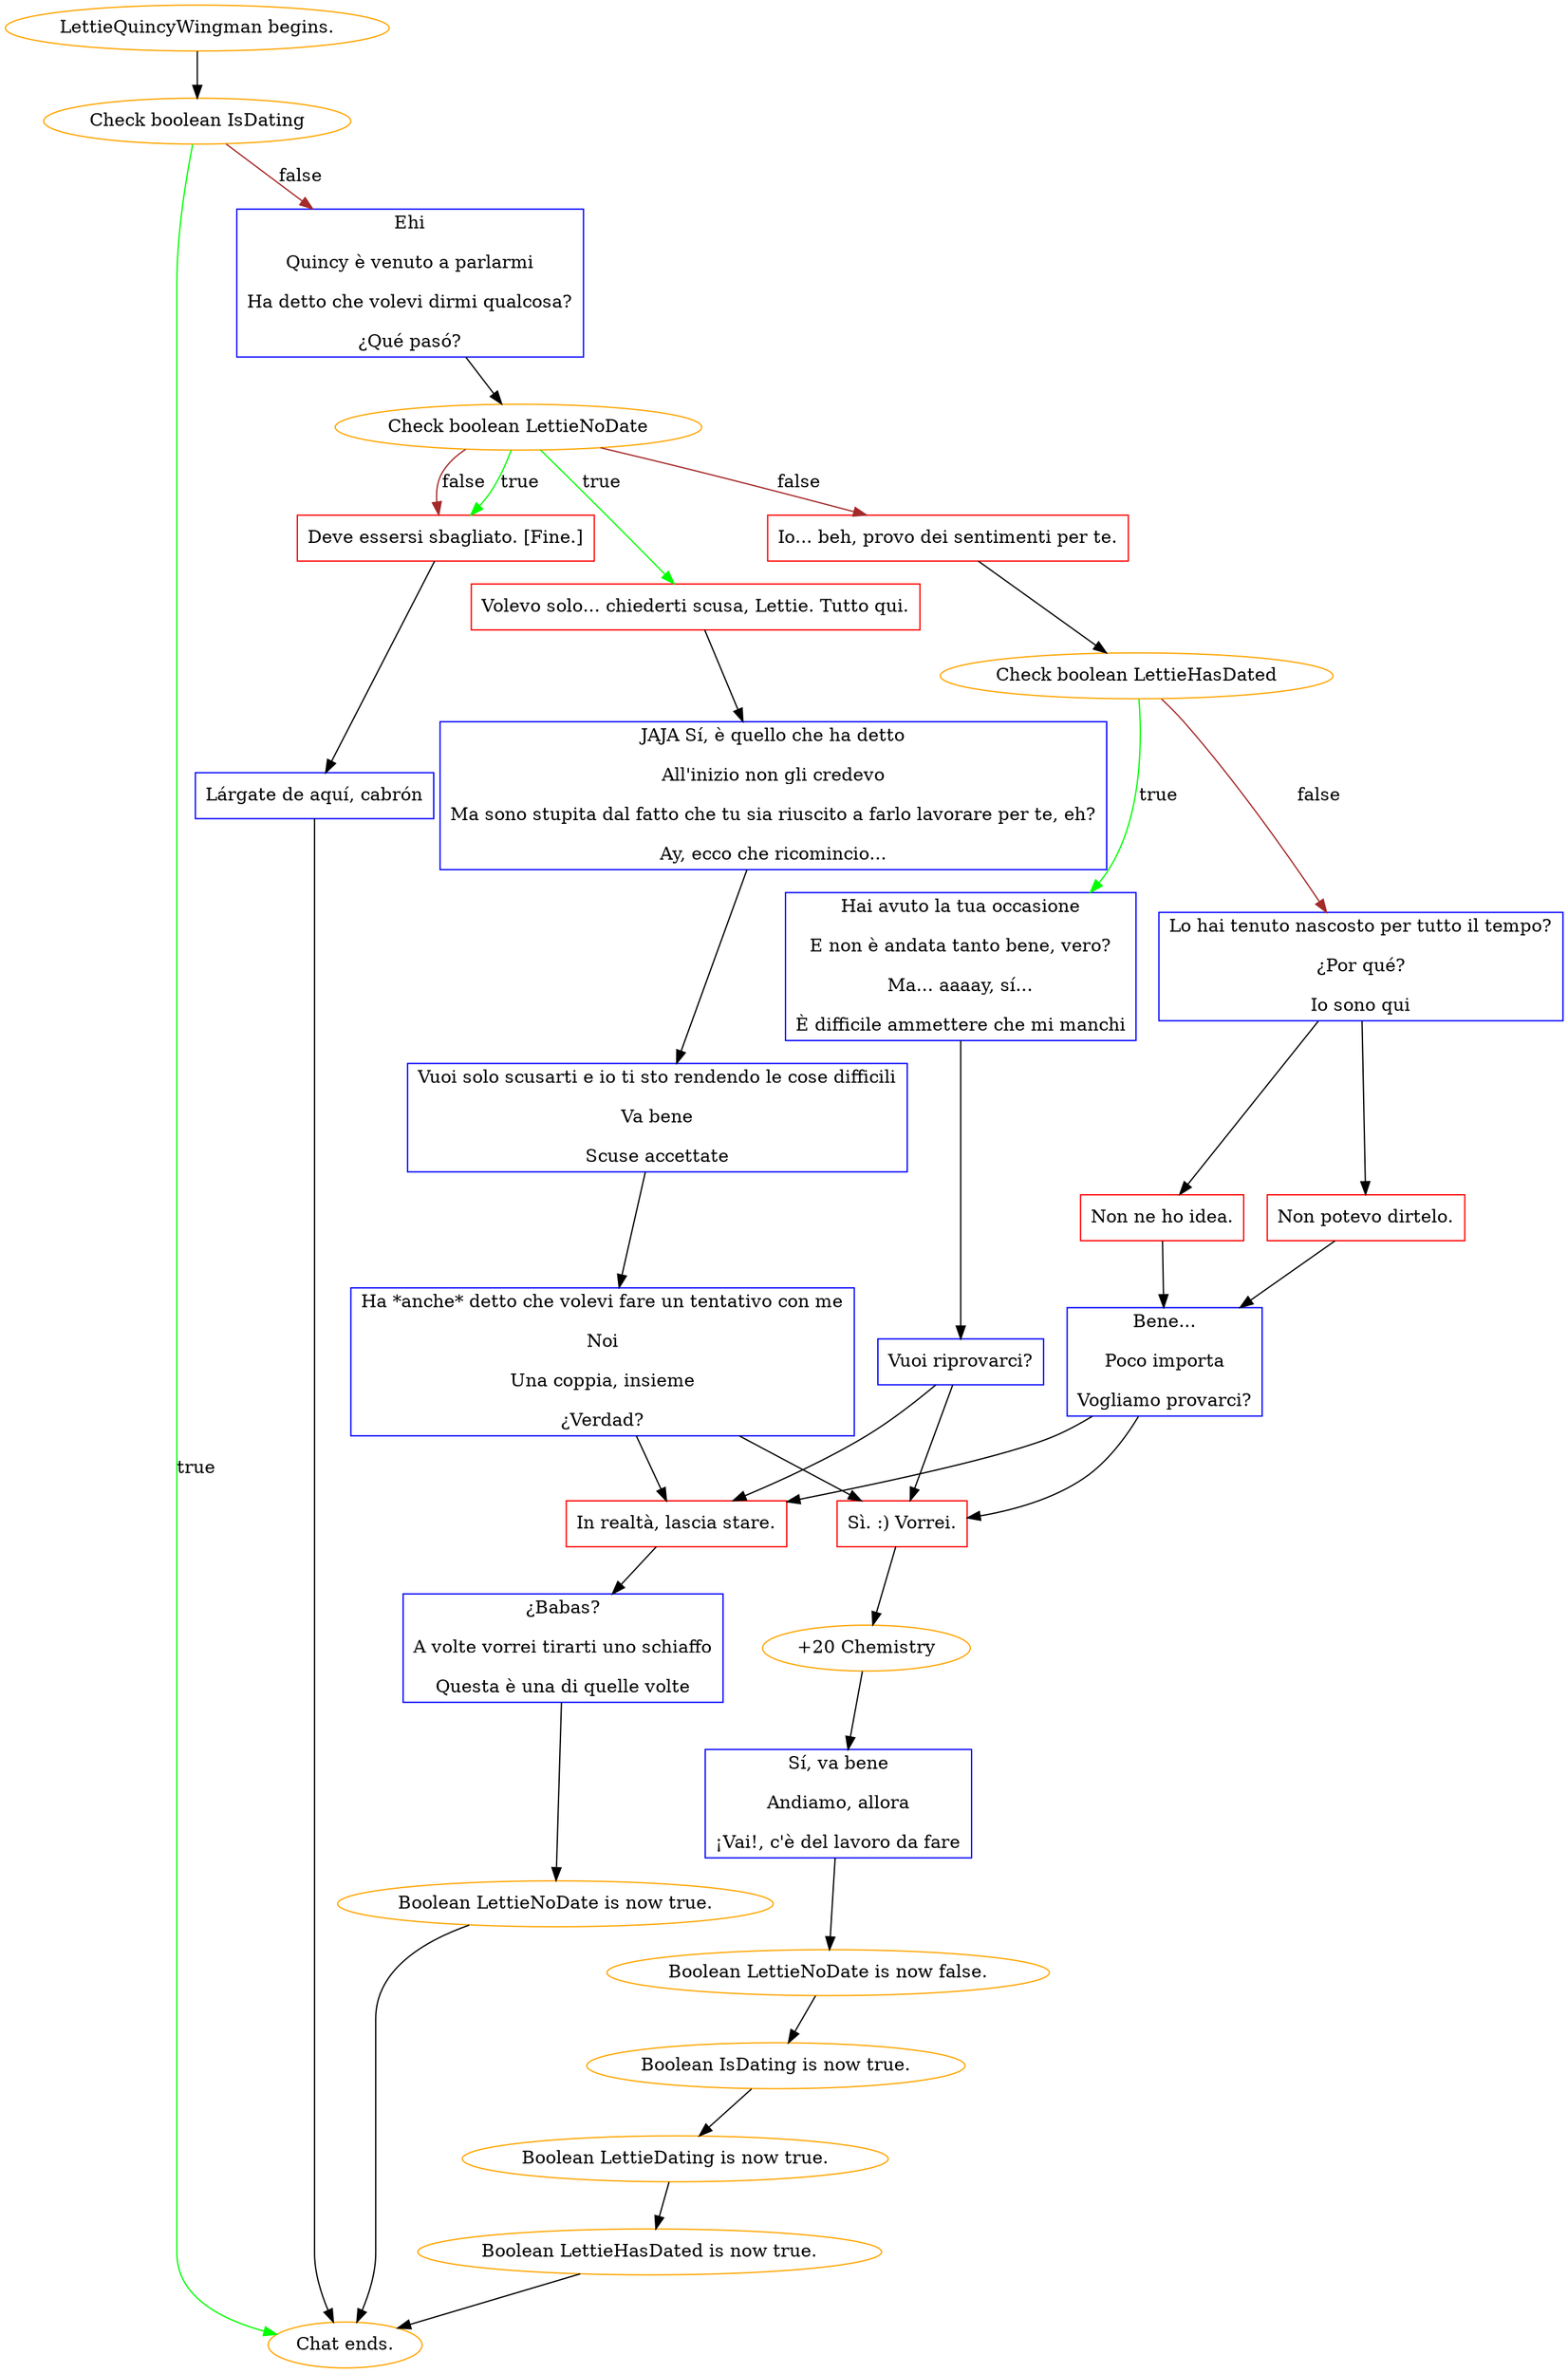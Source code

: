 digraph {
	"LettieQuincyWingman begins." [color=orange];
		"LettieQuincyWingman begins." -> j3451391318;
	j3451391318 [label="Check boolean IsDating",color=orange];
		j3451391318 -> "Chat ends." [label=true,color=green];
		j3451391318 -> j2093841719 [label=false,color=brown];
	"Chat ends." [color=orange];
	j2093841719 [label="Ehi
Quincy è venuto a parlarmi
Ha detto che volevi dirmi qualcosa?
¿Qué pasó?",shape=box,color=blue];
		j2093841719 -> j2065325619;
	j2065325619 [label="Check boolean LettieNoDate",color=orange];
		j2065325619 -> j2334998948 [label=true,color=green];
		j2065325619 -> j1006266685 [label=true,color=green];
		j2065325619 -> j2047251375 [label=false,color=brown];
		j2065325619 -> j1006266685 [label=false,color=brown];
	j2334998948 [label="Volevo solo... chiederti scusa, Lettie. Tutto qui.",shape=box,color=red];
		j2334998948 -> j383657584;
	j1006266685 [label="Deve essersi sbagliato. [Fine.]",shape=box,color=red];
		j1006266685 -> j3947662504;
	j2047251375 [label="Io... beh, provo dei sentimenti per te.",shape=box,color=red];
		j2047251375 -> j909510203;
	j383657584 [label="JAJA Sí, è quello che ha detto
All'inizio non gli credevo
Ma sono stupita dal fatto che tu sia riuscito a farlo lavorare per te, eh?
Ay, ecco che ricomincio...",shape=box,color=blue];
		j383657584 -> j3836544421;
	j3947662504 [label="Lárgate de aquí, cabrón",shape=box,color=blue];
		j3947662504 -> "Chat ends.";
	j909510203 [label="Check boolean LettieHasDated",color=orange];
		j909510203 -> j1669155063 [label=true,color=green];
		j909510203 -> j3841523120 [label=false,color=brown];
	j3836544421 [label="Vuoi solo scusarti e io ti sto rendendo le cose difficili
Va bene
Scuse accettate",shape=box,color=blue];
		j3836544421 -> j1419019929;
	j1669155063 [label="Hai avuto la tua occasione
E non è andata tanto bene, vero?
Ma... aaaay, sí...
È difficile ammettere che mi manchi",shape=box,color=blue];
		j1669155063 -> j3098764709;
	j3841523120 [label="Lo hai tenuto nascosto per tutto il tempo?
¿Por qué?
Io sono qui",shape=box,color=blue];
		j3841523120 -> j710663921;
		j3841523120 -> j2304268848;
	j1419019929 [label="Ha *anche* detto che volevi fare un tentativo con me
Noi
Una coppia, insieme
¿Verdad?",shape=box,color=blue];
		j1419019929 -> j4078948362;
		j1419019929 -> j303906954;
	j3098764709 [label="Vuoi riprovarci?",shape=box,color=blue];
		j3098764709 -> j4078948362;
		j3098764709 -> j303906954;
	j710663921 [label="Non potevo dirtelo.",shape=box,color=red];
		j710663921 -> j1166910753;
	j2304268848 [label="Non ne ho idea.",shape=box,color=red];
		j2304268848 -> j1166910753;
	j4078948362 [label="Sì. :) Vorrei.",shape=box,color=red];
		j4078948362 -> j2684366521;
	j303906954 [label="In realtà, lascia stare.",shape=box,color=red];
		j303906954 -> j1684955952;
	j1166910753 [label="Bene...
Poco importa
Vogliamo provarci?",shape=box,color=blue];
		j1166910753 -> j4078948362;
		j1166910753 -> j303906954;
	j2684366521 [label="+20 Chemistry",color=orange];
		j2684366521 -> j246406380;
	j1684955952 [label="¿Babas?
A volte vorrei tirarti uno schiaffo
Questa è una di quelle volte",shape=box,color=blue];
		j1684955952 -> j2703113057;
	j246406380 [label="Sí, va bene
Andiamo, allora
¡Vai!, c'è del lavoro da fare",shape=box,color=blue];
		j246406380 -> j4071933913;
	j2703113057 [label="Boolean LettieNoDate is now true.",color=orange];
		j2703113057 -> "Chat ends.";
	j4071933913 [label="Boolean LettieNoDate is now false.",color=orange];
		j4071933913 -> j444607473;
	j444607473 [label="Boolean IsDating is now true.",color=orange];
		j444607473 -> j2763854765;
	j2763854765 [label="Boolean LettieDating is now true.",color=orange];
		j2763854765 -> j3003494003;
	j3003494003 [label="Boolean LettieHasDated is now true.",color=orange];
		j3003494003 -> "Chat ends.";
}